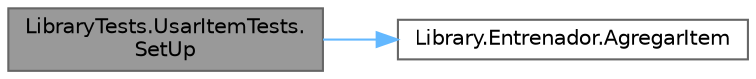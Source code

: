 digraph "LibraryTests.UsarItemTests.SetUp"
{
 // INTERACTIVE_SVG=YES
 // LATEX_PDF_SIZE
  bgcolor="transparent";
  edge [fontname=Helvetica,fontsize=10,labelfontname=Helvetica,labelfontsize=10];
  node [fontname=Helvetica,fontsize=10,shape=box,height=0.2,width=0.4];
  rankdir="LR";
  Node1 [id="Node000001",label="LibraryTests.UsarItemTests.\lSetUp",height=0.2,width=0.4,color="gray40", fillcolor="grey60", style="filled", fontcolor="black",tooltip="En este SetUp instanciamos objetos que necesitaremos para testear esta clase."];
  Node1 -> Node2 [id="edge1_Node000001_Node000002",color="steelblue1",style="solid",tooltip=" "];
  Node2 [id="Node000002",label="Library.Entrenador.AgregarItem",height=0.2,width=0.4,color="grey40", fillcolor="white", style="filled",URL="$classLibrary_1_1Entrenador.html#ac8cb916ce72653e7be730ad61f85a46d",tooltip="Agrega un item al catálogo del entrenador."];
}
